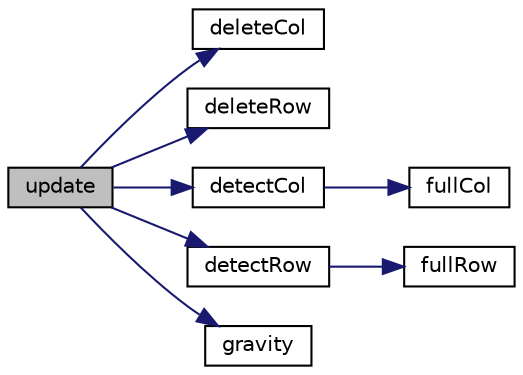 digraph "update"
{
  edge [fontname="Helvetica",fontsize="10",labelfontname="Helvetica",labelfontsize="10"];
  node [fontname="Helvetica",fontsize="10",shape=record];
  rankdir="LR";
  Node32 [label="update",height=0.2,width=0.4,color="black", fillcolor="grey75", style="filled", fontcolor="black"];
  Node32 -> Node33 [color="midnightblue",fontsize="10",style="solid",fontname="Helvetica"];
  Node33 [label="deleteCol",height=0.2,width=0.4,color="black", fillcolor="white", style="filled",URL="$update_8c.html#aa4713ce5d04fcf86179bc68fbd9bdbd4"];
  Node32 -> Node34 [color="midnightblue",fontsize="10",style="solid",fontname="Helvetica"];
  Node34 [label="deleteRow",height=0.2,width=0.4,color="black", fillcolor="white", style="filled",URL="$update_8c.html#ab48ae1a72cd2b7ff673d732f26d74ce0"];
  Node32 -> Node35 [color="midnightblue",fontsize="10",style="solid",fontname="Helvetica"];
  Node35 [label="detectCol",height=0.2,width=0.4,color="black", fillcolor="white", style="filled",URL="$update_8c.html#a0e35a2936fc69af30890ce30a082b594"];
  Node35 -> Node36 [color="midnightblue",fontsize="10",style="solid",fontname="Helvetica"];
  Node36 [label="fullCol",height=0.2,width=0.4,color="black", fillcolor="white", style="filled",URL="$update_8c.html#aebb74ac9ba3f8c734beba4617a6bf439"];
  Node32 -> Node37 [color="midnightblue",fontsize="10",style="solid",fontname="Helvetica"];
  Node37 [label="detectRow",height=0.2,width=0.4,color="black", fillcolor="white", style="filled",URL="$update_8c.html#af9526652ed9443df3955c6cac0fe12c7"];
  Node37 -> Node38 [color="midnightblue",fontsize="10",style="solid",fontname="Helvetica"];
  Node38 [label="fullRow",height=0.2,width=0.4,color="black", fillcolor="white", style="filled",URL="$update_8c.html#a35c79938c8ccc4683d509620aa6e15af"];
  Node32 -> Node39 [color="midnightblue",fontsize="10",style="solid",fontname="Helvetica"];
  Node39 [label="gravity",height=0.2,width=0.4,color="black", fillcolor="white", style="filled",URL="$update_8c.html#a4fa6bbed60f00a099cdd9d5d047c8a46"];
}
